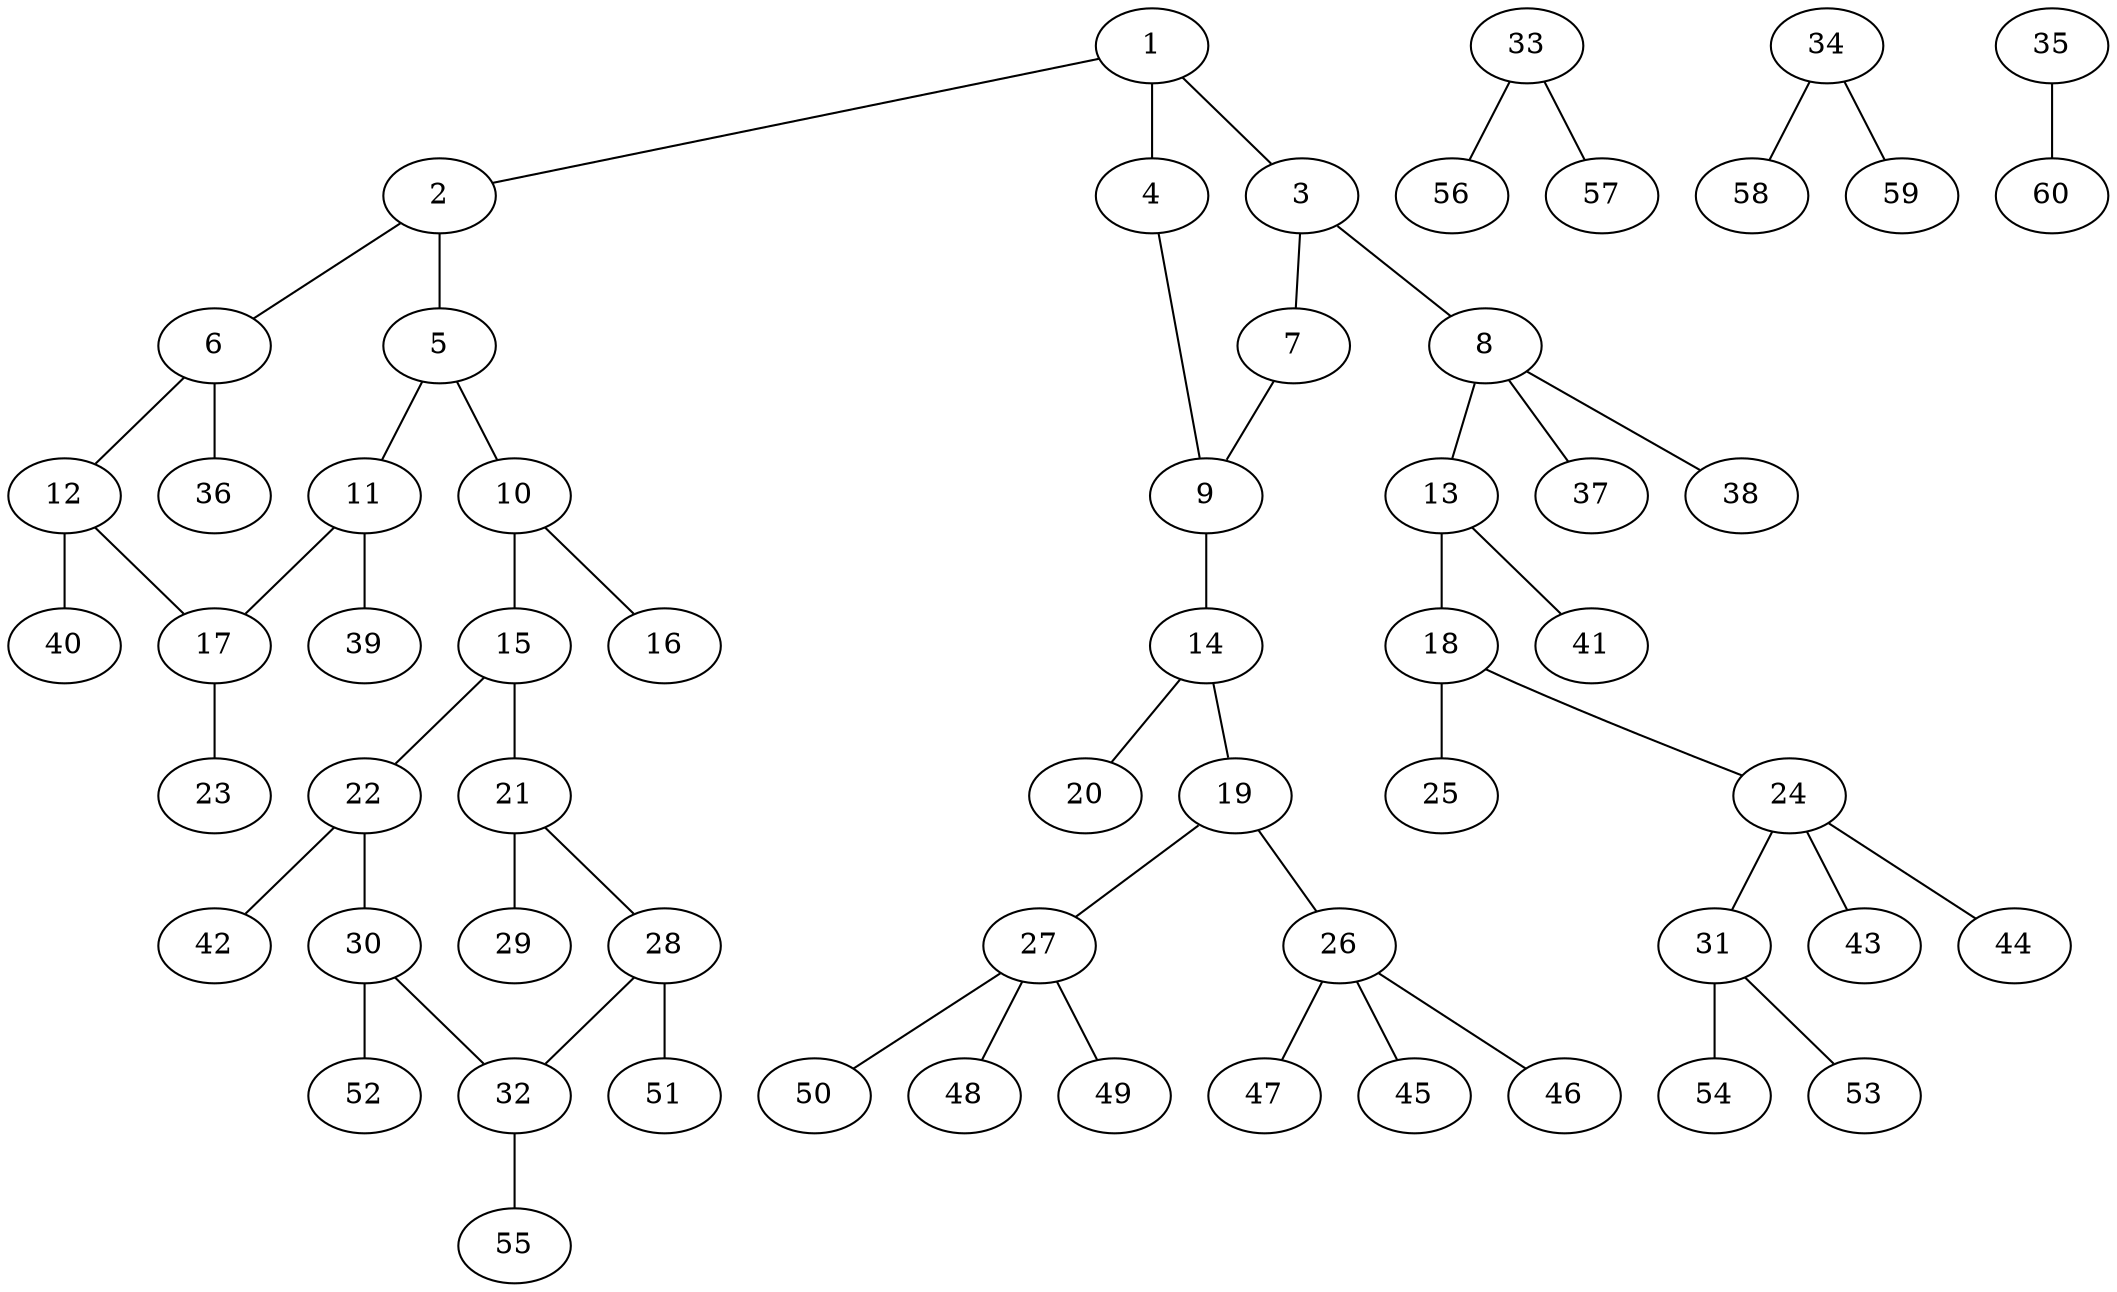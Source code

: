 graph molecule_951 {
	1	 [chem=N];
	2	 [chem=C];
	1 -- 2	 [valence=1];
	3	 [chem=C];
	1 -- 3	 [valence=1];
	4	 [chem=N];
	1 -- 4	 [valence=1];
	5	 [chem=C];
	2 -- 5	 [valence=1];
	6	 [chem=C];
	2 -- 6	 [valence=2];
	7	 [chem=N];
	3 -- 7	 [valence=2];
	8	 [chem=C];
	3 -- 8	 [valence=1];
	9	 [chem=C];
	4 -- 9	 [valence=2];
	10	 [chem=C];
	5 -- 10	 [valence=1];
	11	 [chem=C];
	5 -- 11	 [valence=2];
	12	 [chem=C];
	6 -- 12	 [valence=1];
	36	 [chem=H];
	6 -- 36	 [valence=1];
	7 -- 9	 [valence=1];
	13	 [chem=N];
	8 -- 13	 [valence=1];
	37	 [chem=H];
	8 -- 37	 [valence=1];
	38	 [chem=H];
	8 -- 38	 [valence=1];
	14	 [chem=C];
	9 -- 14	 [valence=1];
	15	 [chem=C];
	10 -- 15	 [valence=1];
	16	 [chem=O];
	10 -- 16	 [valence=2];
	17	 [chem=C];
	11 -- 17	 [valence=1];
	39	 [chem=H];
	11 -- 39	 [valence=1];
	12 -- 17	 [valence=2];
	40	 [chem=H];
	12 -- 40	 [valence=1];
	18	 [chem=C];
	13 -- 18	 [valence=1];
	41	 [chem=H];
	13 -- 41	 [valence=1];
	19	 [chem=N];
	14 -- 19	 [valence=1];
	20	 [chem=O];
	14 -- 20	 [valence=2];
	21	 [chem=C];
	15 -- 21	 [valence=1];
	22	 [chem=C];
	15 -- 22	 [valence=2];
	23	 [chem=Cl];
	17 -- 23	 [valence=1];
	24	 [chem=C];
	18 -- 24	 [valence=1];
	25	 [chem=O];
	18 -- 25	 [valence=2];
	26	 [chem=C];
	19 -- 26	 [valence=1];
	27	 [chem=C];
	19 -- 27	 [valence=1];
	28	 [chem=C];
	21 -- 28	 [valence=2];
	29	 [chem=Cl];
	21 -- 29	 [valence=1];
	30	 [chem=C];
	22 -- 30	 [valence=1];
	42	 [chem=H];
	22 -- 42	 [valence=1];
	31	 [chem=N];
	24 -- 31	 [valence=1];
	43	 [chem=H];
	24 -- 43	 [valence=1];
	44	 [chem=H];
	24 -- 44	 [valence=1];
	45	 [chem=H];
	26 -- 45	 [valence=1];
	46	 [chem=H];
	26 -- 46	 [valence=1];
	47	 [chem=H];
	26 -- 47	 [valence=1];
	48	 [chem=H];
	27 -- 48	 [valence=1];
	49	 [chem=H];
	27 -- 49	 [valence=1];
	50	 [chem=H];
	27 -- 50	 [valence=1];
	32	 [chem=C];
	28 -- 32	 [valence=1];
	51	 [chem=H];
	28 -- 51	 [valence=1];
	30 -- 32	 [valence=2];
	52	 [chem=H];
	30 -- 52	 [valence=1];
	53	 [chem=H];
	31 -- 53	 [valence=1];
	54	 [chem=H];
	31 -- 54	 [valence=1];
	55	 [chem=H];
	32 -- 55	 [valence=1];
	33	 [chem=O];
	56	 [chem=H];
	33 -- 56	 [valence=1];
	57	 [chem=H];
	33 -- 57	 [valence=1];
	34	 [chem=O];
	58	 [chem=H];
	34 -- 58	 [valence=1];
	59	 [chem=H];
	34 -- 59	 [valence=1];
	35	 [chem=Cl];
	60	 [chem=H];
	35 -- 60	 [valence=1];
}
